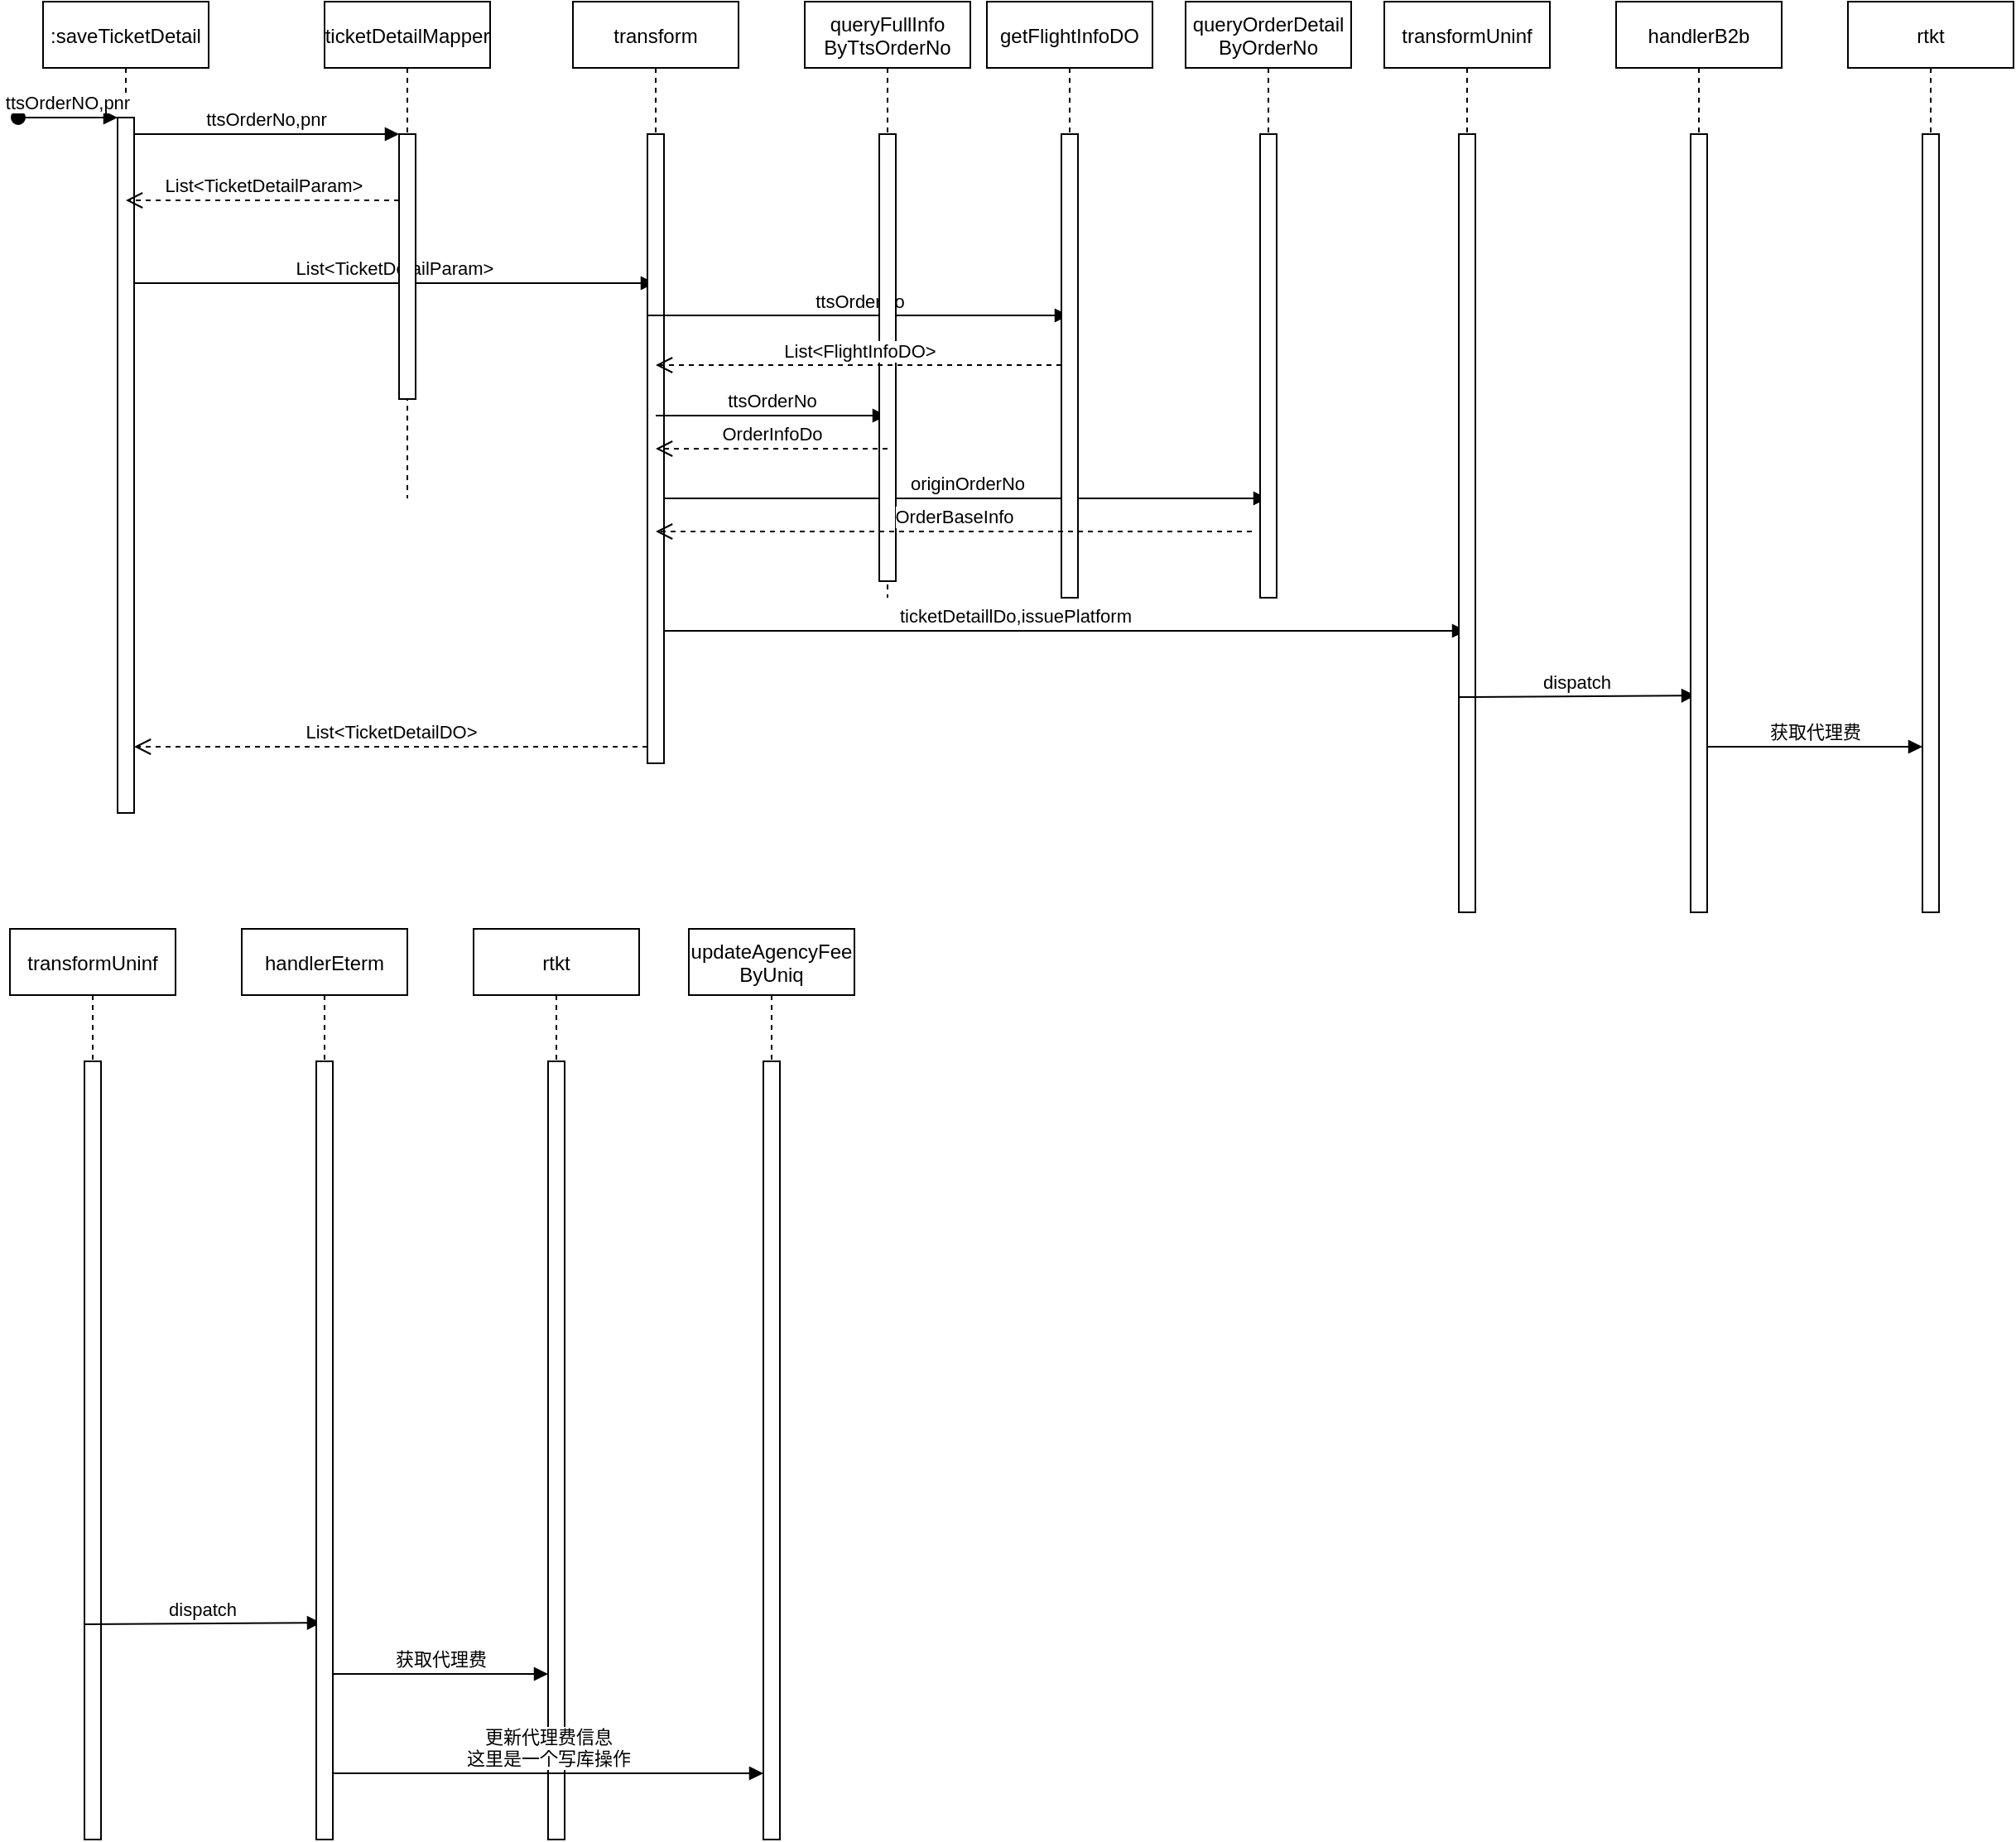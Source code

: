 <mxfile version="20.7.4" type="github">
  <diagram id="kgpKYQtTHZ0yAKxKKP6v" name="Page-1">
    <mxGraphModel dx="1312" dy="688" grid="1" gridSize="10" guides="1" tooltips="1" connect="1" arrows="1" fold="1" page="1" pageScale="1" pageWidth="850" pageHeight="1100" math="0" shadow="0">
      <root>
        <mxCell id="0" />
        <mxCell id="1" parent="0" />
        <mxCell id="3nuBFxr9cyL0pnOWT2aG-1" value=":saveTicketDetail" style="shape=umlLifeline;perimeter=lifelinePerimeter;container=1;collapsible=0;recursiveResize=0;rounded=0;shadow=0;strokeWidth=1;" parent="1" vertex="1">
          <mxGeometry x="120" y="80" width="100" height="490" as="geometry" />
        </mxCell>
        <mxCell id="3nuBFxr9cyL0pnOWT2aG-2" value="" style="points=[];perimeter=orthogonalPerimeter;rounded=0;shadow=0;strokeWidth=1;" parent="3nuBFxr9cyL0pnOWT2aG-1" vertex="1">
          <mxGeometry x="45" y="70" width="10" height="420" as="geometry" />
        </mxCell>
        <mxCell id="3nuBFxr9cyL0pnOWT2aG-3" value="ttsOrderNO,pnr" style="verticalAlign=bottom;startArrow=oval;endArrow=block;startSize=8;shadow=0;strokeWidth=1;" parent="3nuBFxr9cyL0pnOWT2aG-1" target="3nuBFxr9cyL0pnOWT2aG-2" edge="1">
          <mxGeometry relative="1" as="geometry">
            <mxPoint x="-15" y="70" as="sourcePoint" />
          </mxGeometry>
        </mxCell>
        <mxCell id="3PbxS6e7Mrcn0kTWfQdT-10" value="List&amp;lt;TicketDetailParam&amp;gt;" style="html=1;verticalAlign=bottom;endArrow=block;rounded=0;" parent="3nuBFxr9cyL0pnOWT2aG-1" target="3PbxS6e7Mrcn0kTWfQdT-2" edge="1">
          <mxGeometry width="80" relative="1" as="geometry">
            <mxPoint x="55" y="170" as="sourcePoint" />
            <mxPoint x="135" y="170" as="targetPoint" />
          </mxGeometry>
        </mxCell>
        <mxCell id="3nuBFxr9cyL0pnOWT2aG-5" value="ticketDetailMapper" style="shape=umlLifeline;perimeter=lifelinePerimeter;container=1;collapsible=0;recursiveResize=0;rounded=0;shadow=0;strokeWidth=1;" parent="1" vertex="1">
          <mxGeometry x="290" y="80" width="100" height="300" as="geometry" />
        </mxCell>
        <mxCell id="3nuBFxr9cyL0pnOWT2aG-6" value="" style="points=[];perimeter=orthogonalPerimeter;rounded=0;shadow=0;strokeWidth=1;" parent="3nuBFxr9cyL0pnOWT2aG-5" vertex="1">
          <mxGeometry x="45" y="80" width="10" height="160" as="geometry" />
        </mxCell>
        <mxCell id="3PbxS6e7Mrcn0kTWfQdT-1" value="List&amp;lt;TicketDetailParam&amp;gt;" style="html=1;verticalAlign=bottom;endArrow=open;dashed=1;endSize=8;rounded=0;" parent="3nuBFxr9cyL0pnOWT2aG-5" target="3nuBFxr9cyL0pnOWT2aG-1" edge="1">
          <mxGeometry relative="1" as="geometry">
            <mxPoint x="45" y="120" as="sourcePoint" />
            <mxPoint x="-35" y="120" as="targetPoint" />
            <Array as="points" />
          </mxGeometry>
        </mxCell>
        <mxCell id="3nuBFxr9cyL0pnOWT2aG-8" value="ttsOrderNo,pnr" style="verticalAlign=bottom;endArrow=block;entryX=0;entryY=0;shadow=0;strokeWidth=1;" parent="1" source="3nuBFxr9cyL0pnOWT2aG-2" target="3nuBFxr9cyL0pnOWT2aG-6" edge="1">
          <mxGeometry relative="1" as="geometry">
            <mxPoint x="275" y="160" as="sourcePoint" />
          </mxGeometry>
        </mxCell>
        <mxCell id="3PbxS6e7Mrcn0kTWfQdT-2" value="transform" style="shape=umlLifeline;perimeter=lifelinePerimeter;container=1;collapsible=0;recursiveResize=0;rounded=0;shadow=0;strokeWidth=1;" parent="1" vertex="1">
          <mxGeometry x="440" y="80" width="100" height="460" as="geometry" />
        </mxCell>
        <mxCell id="3PbxS6e7Mrcn0kTWfQdT-3" value="" style="points=[];perimeter=orthogonalPerimeter;rounded=0;shadow=0;strokeWidth=1;" parent="3PbxS6e7Mrcn0kTWfQdT-2" vertex="1">
          <mxGeometry x="45" y="80" width="10" height="380" as="geometry" />
        </mxCell>
        <mxCell id="3PbxS6e7Mrcn0kTWfQdT-15" value="ttsOrderNo" style="html=1;verticalAlign=bottom;endArrow=block;rounded=0;fontFamily=Helvetica;" parent="3PbxS6e7Mrcn0kTWfQdT-2" target="3PbxS6e7Mrcn0kTWfQdT-13" edge="1">
          <mxGeometry width="80" relative="1" as="geometry">
            <mxPoint x="45" y="189.5" as="sourcePoint" />
            <mxPoint x="125" y="189.5" as="targetPoint" />
          </mxGeometry>
        </mxCell>
        <mxCell id="3PbxS6e7Mrcn0kTWfQdT-17" value="ttsOrderNo" style="html=1;verticalAlign=bottom;endArrow=block;rounded=0;fontFamily=Helvetica;" parent="3PbxS6e7Mrcn0kTWfQdT-2" target="3PbxS6e7Mrcn0kTWfQdT-11" edge="1">
          <mxGeometry x="0.004" width="80" relative="1" as="geometry">
            <mxPoint x="50" y="250" as="sourcePoint" />
            <mxPoint x="130" y="250" as="targetPoint" />
            <mxPoint as="offset" />
          </mxGeometry>
        </mxCell>
        <mxCell id="3PbxS6e7Mrcn0kTWfQdT-22" value="originOrderNo" style="html=1;verticalAlign=bottom;endArrow=block;rounded=0;fontFamily=Helvetica;" parent="3PbxS6e7Mrcn0kTWfQdT-2" target="3PbxS6e7Mrcn0kTWfQdT-19" edge="1">
          <mxGeometry width="80" relative="1" as="geometry">
            <mxPoint x="55" y="300" as="sourcePoint" />
            <mxPoint x="135" y="300" as="targetPoint" />
          </mxGeometry>
        </mxCell>
        <mxCell id="3PbxS6e7Mrcn0kTWfQdT-24" value="List&amp;lt;TicketDetailDO&amp;gt;" style="html=1;verticalAlign=bottom;endArrow=open;dashed=1;endSize=8;rounded=0;fontFamily=Helvetica;" parent="3PbxS6e7Mrcn0kTWfQdT-2" target="3nuBFxr9cyL0pnOWT2aG-2" edge="1">
          <mxGeometry relative="1" as="geometry">
            <mxPoint x="45" y="450" as="sourcePoint" />
            <mxPoint x="-35" y="450" as="targetPoint" />
          </mxGeometry>
        </mxCell>
        <mxCell id="3PbxS6e7Mrcn0kTWfQdT-27" value="ticketDetaillDo,issuePlatform" style="html=1;verticalAlign=bottom;endArrow=block;rounded=0;fontFamily=Helvetica;" parent="3PbxS6e7Mrcn0kTWfQdT-2" edge="1" target="3PbxS6e7Mrcn0kTWfQdT-25">
          <mxGeometry x="-0.125" width="80" relative="1" as="geometry">
            <mxPoint x="55" y="380" as="sourcePoint" />
            <mxPoint x="135" y="380" as="targetPoint" />
            <mxPoint as="offset" />
          </mxGeometry>
        </mxCell>
        <mxCell id="3PbxS6e7Mrcn0kTWfQdT-11" value="queryFullInfo&#xa;ByTtsOrderNo" style="shape=umlLifeline;perimeter=lifelinePerimeter;container=1;collapsible=0;recursiveResize=0;rounded=0;shadow=0;strokeWidth=1;" parent="1" vertex="1">
          <mxGeometry x="580" y="80" width="100" height="360" as="geometry" />
        </mxCell>
        <mxCell id="3PbxS6e7Mrcn0kTWfQdT-12" value="" style="points=[];perimeter=orthogonalPerimeter;rounded=0;shadow=0;strokeWidth=1;" parent="3PbxS6e7Mrcn0kTWfQdT-11" vertex="1">
          <mxGeometry x="45" y="80" width="10" height="270" as="geometry" />
        </mxCell>
        <mxCell id="3PbxS6e7Mrcn0kTWfQdT-13" value="getFlightInfoDO" style="shape=umlLifeline;perimeter=lifelinePerimeter;container=1;collapsible=0;recursiveResize=0;rounded=0;shadow=0;strokeWidth=1;" parent="1" vertex="1">
          <mxGeometry x="690" y="80" width="100" height="360" as="geometry" />
        </mxCell>
        <mxCell id="3PbxS6e7Mrcn0kTWfQdT-14" value="" style="points=[];perimeter=orthogonalPerimeter;rounded=0;shadow=0;strokeWidth=1;" parent="3PbxS6e7Mrcn0kTWfQdT-13" vertex="1">
          <mxGeometry x="45" y="80" width="10" height="280" as="geometry" />
        </mxCell>
        <mxCell id="3PbxS6e7Mrcn0kTWfQdT-16" value="List&amp;lt;FlightInfoDO&amp;gt;" style="html=1;verticalAlign=bottom;endArrow=open;dashed=1;endSize=8;rounded=0;fontFamily=Helvetica;" parent="3PbxS6e7Mrcn0kTWfQdT-13" target="3PbxS6e7Mrcn0kTWfQdT-2" edge="1">
          <mxGeometry relative="1" as="geometry">
            <mxPoint x="45" y="219.5" as="sourcePoint" />
            <mxPoint x="-35" y="219.5" as="targetPoint" />
          </mxGeometry>
        </mxCell>
        <mxCell id="3PbxS6e7Mrcn0kTWfQdT-23" value="OrderBaseInfo" style="html=1;verticalAlign=bottom;endArrow=open;dashed=1;endSize=8;rounded=0;fontFamily=Helvetica;" parent="3PbxS6e7Mrcn0kTWfQdT-13" target="3PbxS6e7Mrcn0kTWfQdT-2" edge="1">
          <mxGeometry relative="1" as="geometry">
            <mxPoint x="160" y="320" as="sourcePoint" />
            <mxPoint x="80" y="320" as="targetPoint" />
          </mxGeometry>
        </mxCell>
        <mxCell id="3PbxS6e7Mrcn0kTWfQdT-18" value="OrderInfoDo" style="html=1;verticalAlign=bottom;endArrow=open;dashed=1;endSize=8;rounded=0;fontFamily=Helvetica;" parent="1" target="3PbxS6e7Mrcn0kTWfQdT-2" edge="1">
          <mxGeometry relative="1" as="geometry">
            <mxPoint x="630" y="350" as="sourcePoint" />
            <mxPoint x="560" y="350" as="targetPoint" />
          </mxGeometry>
        </mxCell>
        <mxCell id="3PbxS6e7Mrcn0kTWfQdT-19" value="queryOrderDetail&#xa;ByOrderNo" style="shape=umlLifeline;perimeter=lifelinePerimeter;container=1;collapsible=0;recursiveResize=0;rounded=0;shadow=0;strokeWidth=1;" parent="1" vertex="1">
          <mxGeometry x="810" y="80" width="100" height="360" as="geometry" />
        </mxCell>
        <mxCell id="3PbxS6e7Mrcn0kTWfQdT-20" value="" style="points=[];perimeter=orthogonalPerimeter;rounded=0;shadow=0;strokeWidth=1;" parent="3PbxS6e7Mrcn0kTWfQdT-19" vertex="1">
          <mxGeometry x="45" y="80" width="10" height="280" as="geometry" />
        </mxCell>
        <mxCell id="3PbxS6e7Mrcn0kTWfQdT-25" value="transformUninf" style="shape=umlLifeline;perimeter=lifelinePerimeter;container=1;collapsible=0;recursiveResize=0;rounded=0;shadow=0;strokeWidth=1;" parent="1" vertex="1">
          <mxGeometry x="930" y="80" width="100" height="550" as="geometry" />
        </mxCell>
        <mxCell id="3PbxS6e7Mrcn0kTWfQdT-26" value="" style="points=[];perimeter=orthogonalPerimeter;rounded=0;shadow=0;strokeWidth=1;" parent="3PbxS6e7Mrcn0kTWfQdT-25" vertex="1">
          <mxGeometry x="45" y="80" width="10" height="470" as="geometry" />
        </mxCell>
        <mxCell id="e6M2gJVlcIB2rnrAK9i--3" value="dispatch" style="html=1;verticalAlign=bottom;endArrow=block;rounded=0;entryX=0.48;entryY=0.762;entryDx=0;entryDy=0;entryPerimeter=0;" edge="1" parent="3PbxS6e7Mrcn0kTWfQdT-25" target="e6M2gJVlcIB2rnrAK9i--1">
          <mxGeometry width="80" relative="1" as="geometry">
            <mxPoint x="45" y="420" as="sourcePoint" />
            <mxPoint x="125" y="420" as="targetPoint" />
          </mxGeometry>
        </mxCell>
        <mxCell id="e6M2gJVlcIB2rnrAK9i--1" value="handlerB2b" style="shape=umlLifeline;perimeter=lifelinePerimeter;container=1;collapsible=0;recursiveResize=0;rounded=0;shadow=0;strokeWidth=1;" vertex="1" parent="1">
          <mxGeometry x="1070" y="80" width="100" height="550" as="geometry" />
        </mxCell>
        <mxCell id="e6M2gJVlcIB2rnrAK9i--2" value="" style="points=[];perimeter=orthogonalPerimeter;rounded=0;shadow=0;strokeWidth=1;" vertex="1" parent="e6M2gJVlcIB2rnrAK9i--1">
          <mxGeometry x="45" y="80" width="10" height="470" as="geometry" />
        </mxCell>
        <mxCell id="e6M2gJVlcIB2rnrAK9i--6" value="获取代理费" style="html=1;verticalAlign=bottom;endArrow=block;rounded=0;" edge="1" parent="e6M2gJVlcIB2rnrAK9i--1" target="e6M2gJVlcIB2rnrAK9i--5">
          <mxGeometry width="80" relative="1" as="geometry">
            <mxPoint x="55" y="450" as="sourcePoint" />
            <mxPoint x="135" y="450" as="targetPoint" />
          </mxGeometry>
        </mxCell>
        <mxCell id="e6M2gJVlcIB2rnrAK9i--4" value="rtkt" style="shape=umlLifeline;perimeter=lifelinePerimeter;container=1;collapsible=0;recursiveResize=0;rounded=0;shadow=0;strokeWidth=1;" vertex="1" parent="1">
          <mxGeometry x="1210" y="80" width="100" height="550" as="geometry" />
        </mxCell>
        <mxCell id="e6M2gJVlcIB2rnrAK9i--5" value="" style="points=[];perimeter=orthogonalPerimeter;rounded=0;shadow=0;strokeWidth=1;" vertex="1" parent="e6M2gJVlcIB2rnrAK9i--4">
          <mxGeometry x="45" y="80" width="10" height="470" as="geometry" />
        </mxCell>
        <mxCell id="e6M2gJVlcIB2rnrAK9i--16" value="transformUninf" style="shape=umlLifeline;perimeter=lifelinePerimeter;container=1;collapsible=0;recursiveResize=0;rounded=0;shadow=0;strokeWidth=1;" vertex="1" parent="1">
          <mxGeometry x="100" y="640" width="100" height="550" as="geometry" />
        </mxCell>
        <mxCell id="e6M2gJVlcIB2rnrAK9i--17" value="" style="points=[];perimeter=orthogonalPerimeter;rounded=0;shadow=0;strokeWidth=1;" vertex="1" parent="e6M2gJVlcIB2rnrAK9i--16">
          <mxGeometry x="45" y="80" width="10" height="470" as="geometry" />
        </mxCell>
        <mxCell id="e6M2gJVlcIB2rnrAK9i--18" value="dispatch" style="html=1;verticalAlign=bottom;endArrow=block;rounded=0;entryX=0.48;entryY=0.762;entryDx=0;entryDy=0;entryPerimeter=0;" edge="1" parent="e6M2gJVlcIB2rnrAK9i--16" target="e6M2gJVlcIB2rnrAK9i--19">
          <mxGeometry width="80" relative="1" as="geometry">
            <mxPoint x="45" y="420" as="sourcePoint" />
            <mxPoint x="125" y="420" as="targetPoint" />
          </mxGeometry>
        </mxCell>
        <mxCell id="e6M2gJVlcIB2rnrAK9i--19" value="handlerEterm" style="shape=umlLifeline;perimeter=lifelinePerimeter;container=1;collapsible=0;recursiveResize=0;rounded=0;shadow=0;strokeWidth=1;" vertex="1" parent="1">
          <mxGeometry x="240" y="640" width="100" height="550" as="geometry" />
        </mxCell>
        <mxCell id="e6M2gJVlcIB2rnrAK9i--20" value="" style="points=[];perimeter=orthogonalPerimeter;rounded=0;shadow=0;strokeWidth=1;" vertex="1" parent="e6M2gJVlcIB2rnrAK9i--19">
          <mxGeometry x="45" y="80" width="10" height="470" as="geometry" />
        </mxCell>
        <mxCell id="e6M2gJVlcIB2rnrAK9i--21" value="获取代理费" style="html=1;verticalAlign=bottom;endArrow=block;rounded=0;" edge="1" parent="e6M2gJVlcIB2rnrAK9i--19" target="e6M2gJVlcIB2rnrAK9i--23">
          <mxGeometry width="80" relative="1" as="geometry">
            <mxPoint x="55" y="450" as="sourcePoint" />
            <mxPoint x="135" y="450" as="targetPoint" />
          </mxGeometry>
        </mxCell>
        <mxCell id="e6M2gJVlcIB2rnrAK9i--22" value="rtkt" style="shape=umlLifeline;perimeter=lifelinePerimeter;container=1;collapsible=0;recursiveResize=0;rounded=0;shadow=0;strokeWidth=1;" vertex="1" parent="1">
          <mxGeometry x="380" y="640" width="100" height="550" as="geometry" />
        </mxCell>
        <mxCell id="e6M2gJVlcIB2rnrAK9i--23" value="" style="points=[];perimeter=orthogonalPerimeter;rounded=0;shadow=0;strokeWidth=1;" vertex="1" parent="e6M2gJVlcIB2rnrAK9i--22">
          <mxGeometry x="45" y="80" width="10" height="470" as="geometry" />
        </mxCell>
        <mxCell id="e6M2gJVlcIB2rnrAK9i--24" value="updateAgencyFee&#xa;ByUniq" style="shape=umlLifeline;perimeter=lifelinePerimeter;container=1;collapsible=0;recursiveResize=0;rounded=0;shadow=0;strokeWidth=1;" vertex="1" parent="1">
          <mxGeometry x="510" y="640" width="100" height="550" as="geometry" />
        </mxCell>
        <mxCell id="e6M2gJVlcIB2rnrAK9i--25" value="" style="points=[];perimeter=orthogonalPerimeter;rounded=0;shadow=0;strokeWidth=1;" vertex="1" parent="e6M2gJVlcIB2rnrAK9i--24">
          <mxGeometry x="45" y="80" width="10" height="470" as="geometry" />
        </mxCell>
        <mxCell id="e6M2gJVlcIB2rnrAK9i--26" value="更新代理费信息&lt;br&gt;这里是一个写库操作" style="html=1;verticalAlign=bottom;endArrow=block;rounded=0;" edge="1" parent="1" source="e6M2gJVlcIB2rnrAK9i--20" target="e6M2gJVlcIB2rnrAK9i--25">
          <mxGeometry width="80" relative="1" as="geometry">
            <mxPoint x="430" y="1120" as="sourcePoint" />
            <mxPoint x="510" y="1120" as="targetPoint" />
            <Array as="points">
              <mxPoint x="330" y="1150" />
            </Array>
          </mxGeometry>
        </mxCell>
      </root>
    </mxGraphModel>
  </diagram>
</mxfile>
